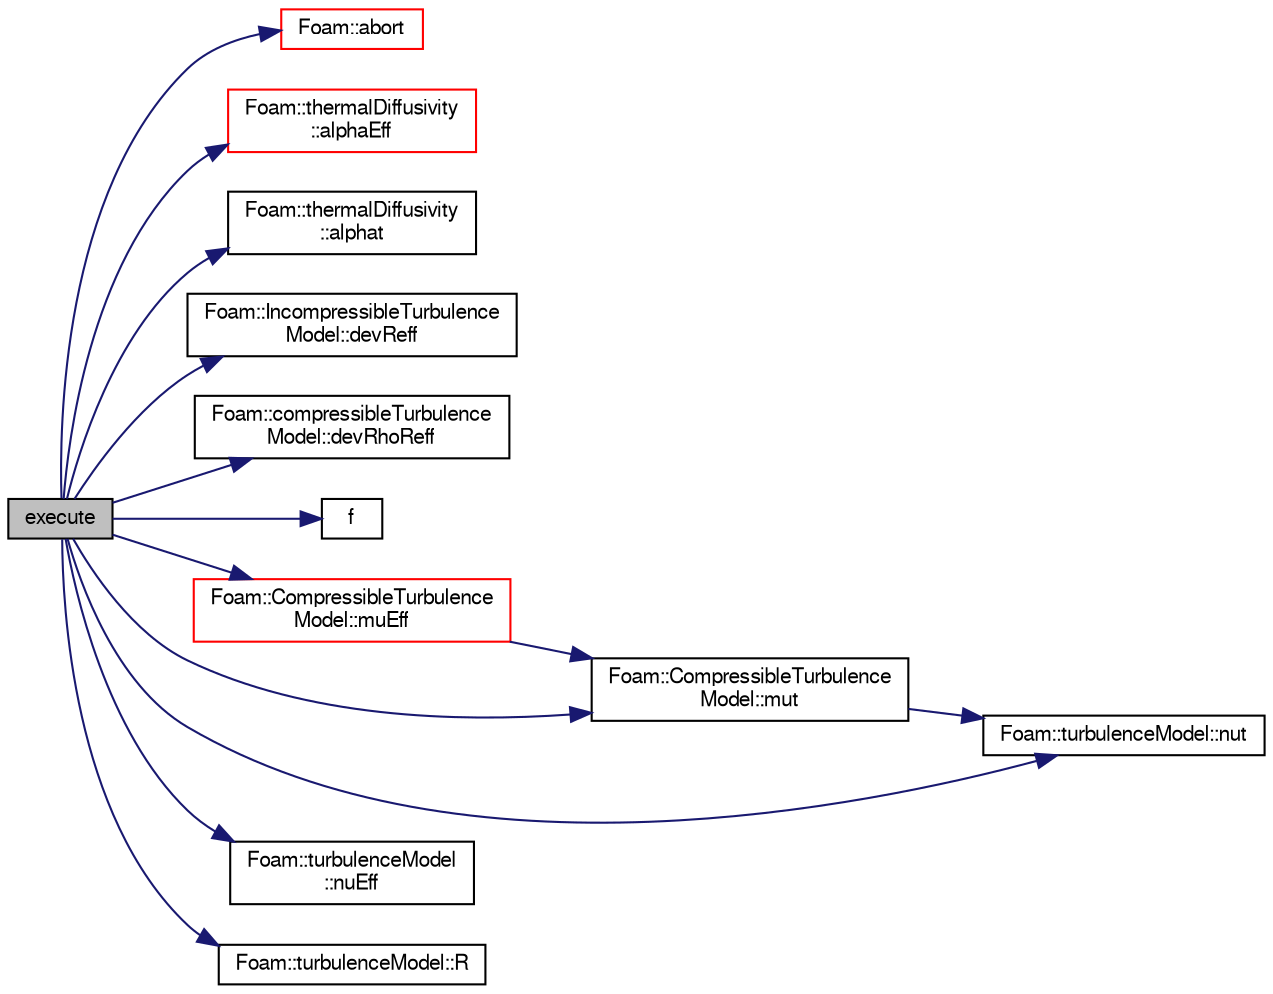 digraph "execute"
{
  bgcolor="transparent";
  edge [fontname="FreeSans",fontsize="10",labelfontname="FreeSans",labelfontsize="10"];
  node [fontname="FreeSans",fontsize="10",shape=record];
  rankdir="LR";
  Node1 [label="execute",height=0.2,width=0.4,color="black", fillcolor="grey75", style="filled" fontcolor="black"];
  Node1 -> Node2 [color="midnightblue",fontsize="10",style="solid",fontname="FreeSans"];
  Node2 [label="Foam::abort",height=0.2,width=0.4,color="red",URL="$a10237.html#a447107a607d03e417307c203fa5fb44b"];
  Node1 -> Node3 [color="midnightblue",fontsize="10",style="solid",fontname="FreeSans"];
  Node3 [label="Foam::thermalDiffusivity\l::alphaEff",height=0.2,width=0.4,color="red",URL="$a02513.html#a171cb0f850a20a839538e377e61c2445",tooltip="Return the effective turbulent thermal diffusivity for enthalpy. "];
  Node1 -> Node4 [color="midnightblue",fontsize="10",style="solid",fontname="FreeSans"];
  Node4 [label="Foam::thermalDiffusivity\l::alphat",height=0.2,width=0.4,color="black",URL="$a02513.html#a7f42aec36d17a5c4caa949c522bd080a",tooltip="Return the turbulent thermal diffusivity for enthalpy [kg/m/s]. "];
  Node1 -> Node5 [color="midnightblue",fontsize="10",style="solid",fontname="FreeSans"];
  Node5 [label="Foam::IncompressibleTurbulence\lModel::devReff",height=0.2,width=0.4,color="black",URL="$a01016.html#a19de497f4ba8935baec59f64ef71fcd5",tooltip="Return the effective stress tensor. "];
  Node1 -> Node6 [color="midnightblue",fontsize="10",style="solid",fontname="FreeSans"];
  Node6 [label="Foam::compressibleTurbulence\lModel::devRhoReff",height=0.2,width=0.4,color="black",URL="$a00326.html#a496050215c3d9dae5f127566bef25f44",tooltip="Return the effective stress tensor including the laminar stress. "];
  Node1 -> Node7 [color="midnightblue",fontsize="10",style="solid",fontname="FreeSans"];
  Node7 [label="f",height=0.2,width=0.4,color="black",URL="$a03529.html#a888be93833ac7a23170555c69c690288"];
  Node1 -> Node8 [color="midnightblue",fontsize="10",style="solid",fontname="FreeSans"];
  Node8 [label="Foam::CompressibleTurbulence\lModel::muEff",height=0.2,width=0.4,color="red",URL="$a00325.html#af48efbb7f47547ab0e2c14b9e198aba8",tooltip="Return the effective dynamic viscosity. "];
  Node8 -> Node9 [color="midnightblue",fontsize="10",style="solid",fontname="FreeSans"];
  Node9 [label="Foam::CompressibleTurbulence\lModel::mut",height=0.2,width=0.4,color="black",URL="$a00325.html#a8c2a6c7a84b5b158e0a9b39babcc4c7a",tooltip="Return the turbulence dynamic viscosity. "];
  Node9 -> Node10 [color="midnightblue",fontsize="10",style="solid",fontname="FreeSans"];
  Node10 [label="Foam::turbulenceModel::nut",height=0.2,width=0.4,color="black",URL="$a02622.html#a172707e93d70ead6d609ebf6138e46d9",tooltip="Return the turbulence viscosity. "];
  Node1 -> Node9 [color="midnightblue",fontsize="10",style="solid",fontname="FreeSans"];
  Node1 -> Node11 [color="midnightblue",fontsize="10",style="solid",fontname="FreeSans"];
  Node11 [label="Foam::turbulenceModel\l::nuEff",height=0.2,width=0.4,color="black",URL="$a02622.html#ac35af7b203d2ce09502cd2ea1e9db43d",tooltip="Return the effective viscosity. "];
  Node1 -> Node10 [color="midnightblue",fontsize="10",style="solid",fontname="FreeSans"];
  Node1 -> Node12 [color="midnightblue",fontsize="10",style="solid",fontname="FreeSans"];
  Node12 [label="Foam::turbulenceModel::R",height=0.2,width=0.4,color="black",URL="$a02622.html#a58fc44a6638c1794d267ee2beaa50512",tooltip="Return the Reynolds stress tensor. "];
}
